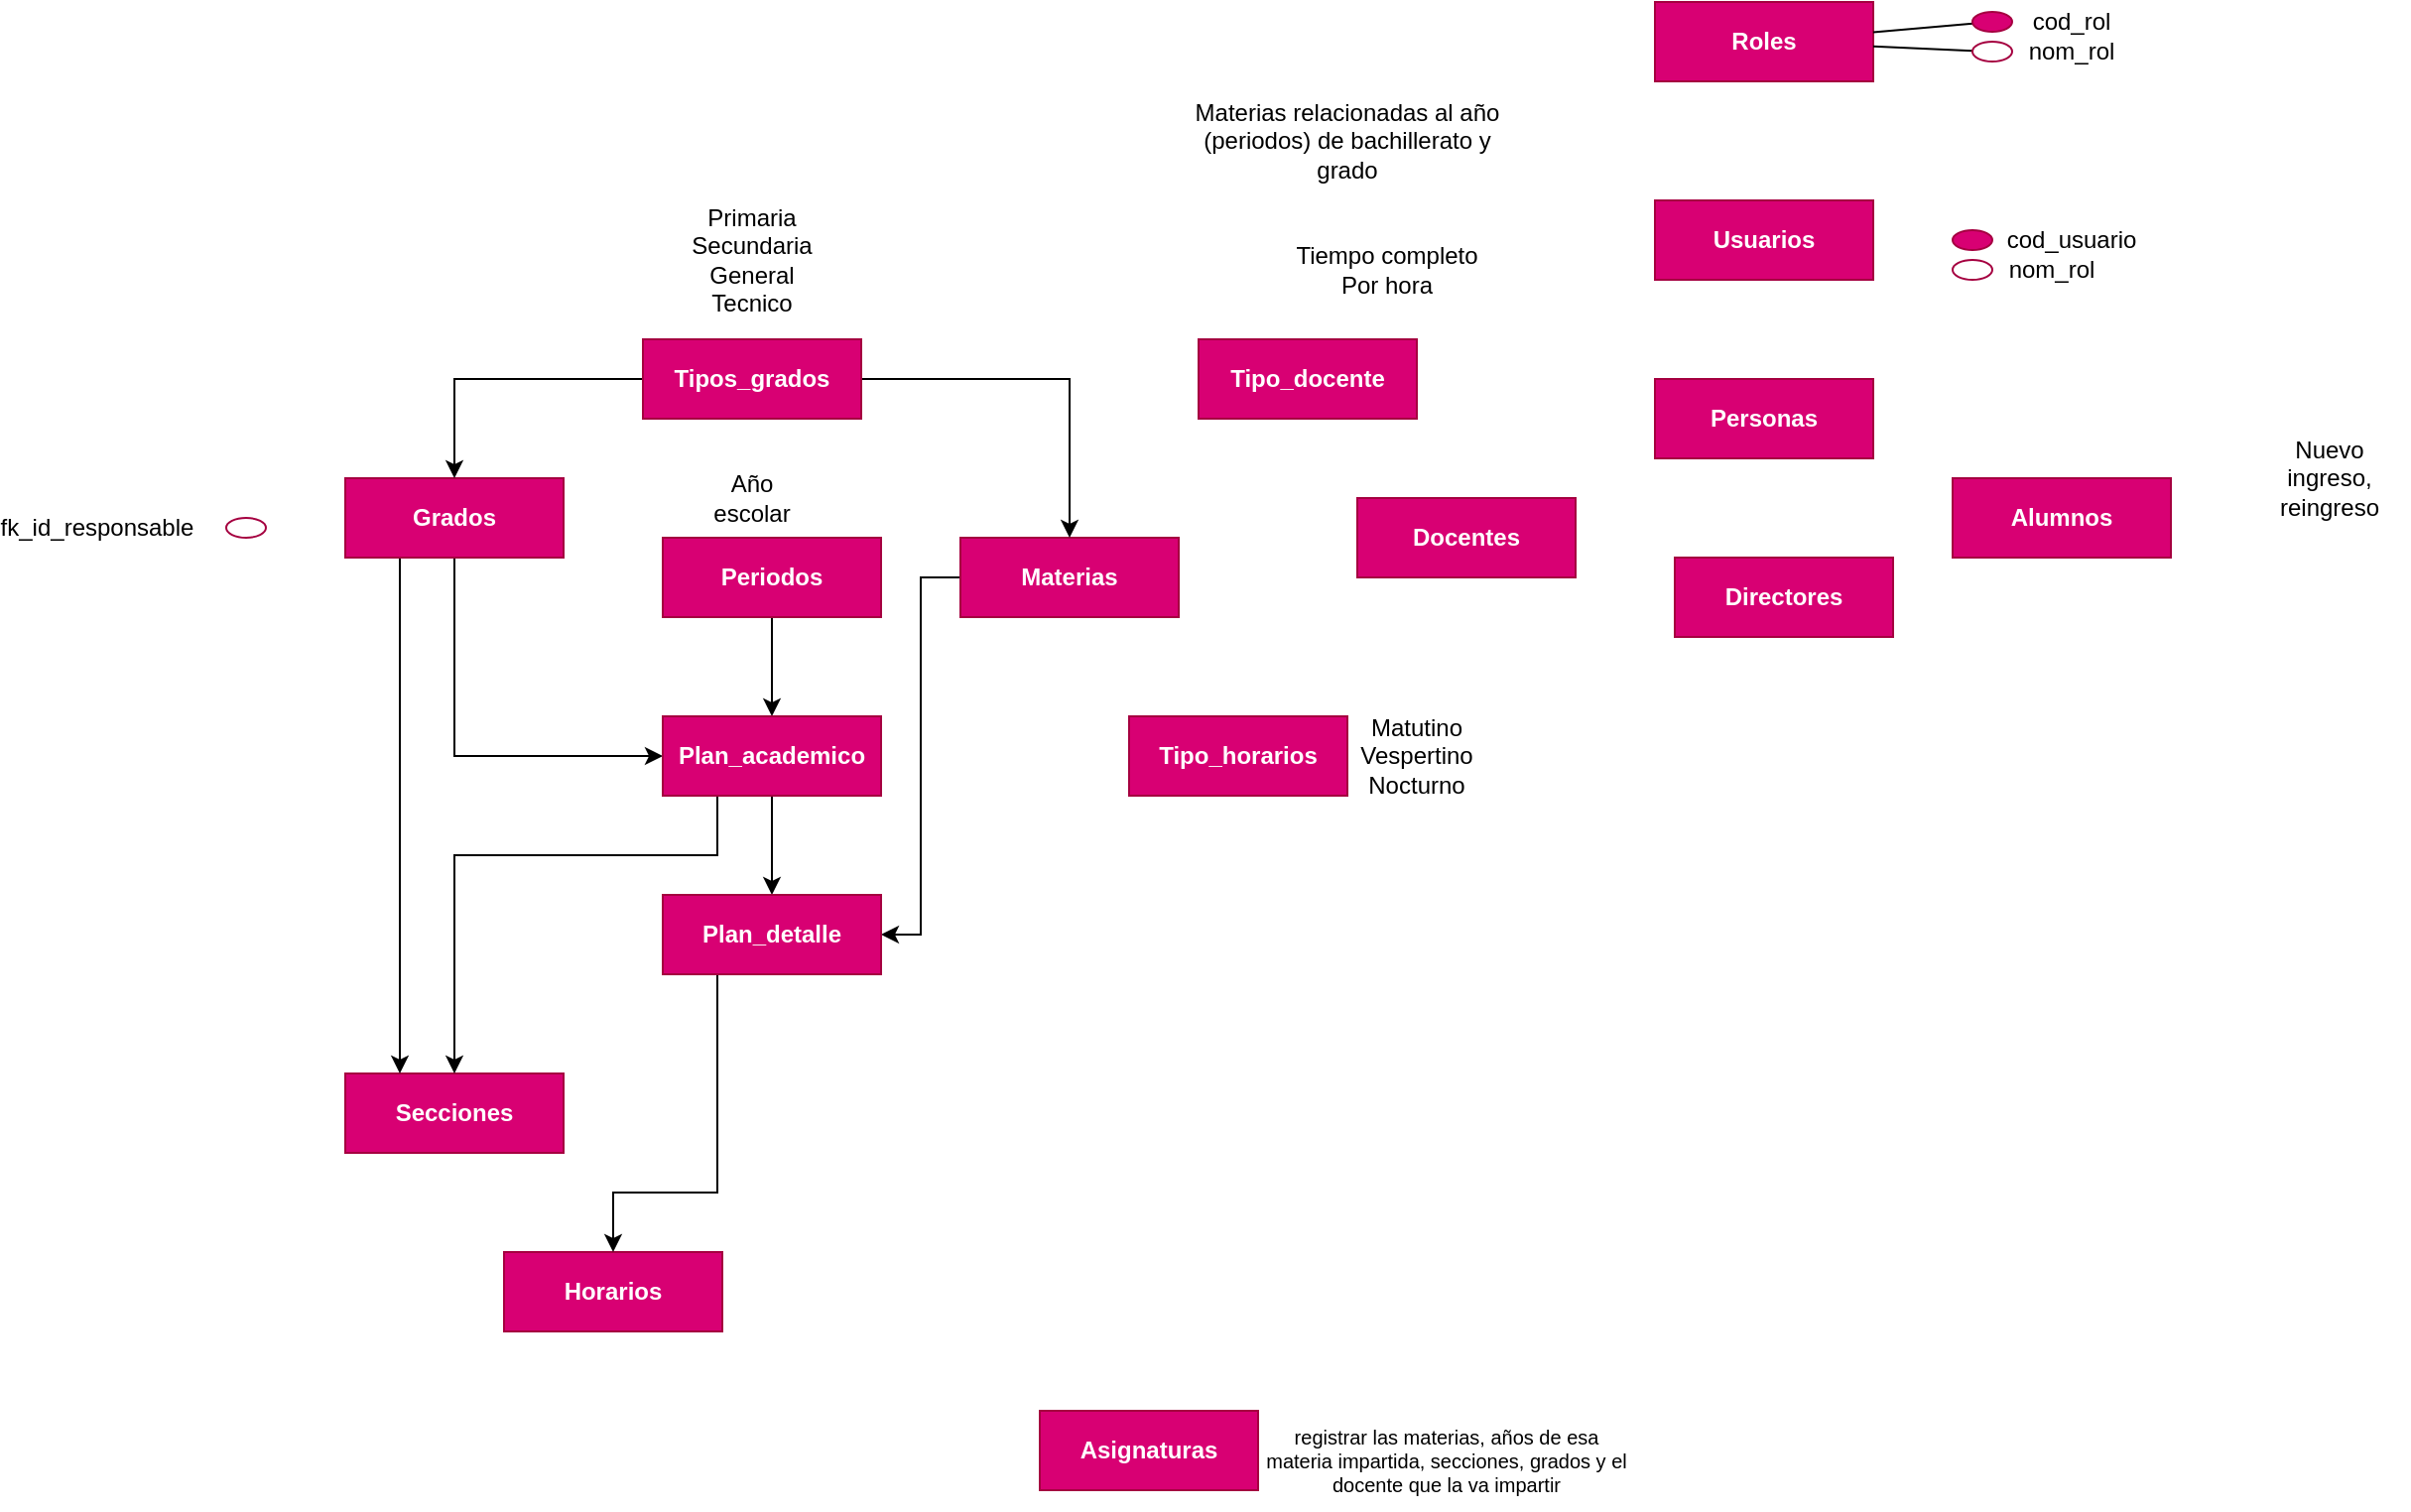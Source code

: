 <mxfile version="13.6.3" type="github">
  <diagram id="Z3SUOvgA0qH0jcRV_NoC" name="opc1">
    <mxGraphModel dx="1587" dy="539" grid="1" gridSize="10" guides="1" tooltips="1" connect="1" arrows="1" fold="1" page="1" pageScale="1" pageWidth="850" pageHeight="1100" math="0" shadow="0">
      <root>
        <mxCell id="0" />
        <mxCell id="1" parent="0" />
        <mxCell id="4XaMbFRDXjhc7i4ORzib-2" value="Usuarios" style="rounded=0;whiteSpace=wrap;html=1;fillColor=#d80073;strokeColor=#A50040;fontColor=#ffffff;fontStyle=1" parent="1" vertex="1">
          <mxGeometry x="580" y="140" width="110" height="40" as="geometry" />
        </mxCell>
        <mxCell id="b8lKw-kGKd8MyjRBLvb2-25" value="Roles" style="rounded=0;whiteSpace=wrap;html=1;fillColor=#d80073;strokeColor=#A50040;fontColor=#ffffff;fontStyle=1" parent="1" vertex="1">
          <mxGeometry x="580" y="40" width="110" height="40" as="geometry" />
        </mxCell>
        <mxCell id="b8lKw-kGKd8MyjRBLvb2-35" value="Personas" style="rounded=0;whiteSpace=wrap;html=1;fillColor=#d80073;strokeColor=#A50040;fontColor=#ffffff;fontStyle=1" parent="1" vertex="1">
          <mxGeometry x="580" y="230" width="110" height="40" as="geometry" />
        </mxCell>
        <mxCell id="b8lKw-kGKd8MyjRBLvb2-42" value="" style="group" parent="1" vertex="1" connectable="0">
          <mxGeometry x="740" y="45" width="20" height="10" as="geometry" />
        </mxCell>
        <mxCell id="b8lKw-kGKd8MyjRBLvb2-43" value="cod_rol" style="text;html=1;strokeColor=none;fillColor=none;align=center;verticalAlign=middle;whiteSpace=wrap;rounded=0;" parent="1" vertex="1">
          <mxGeometry x="770" y="40" width="40" height="20" as="geometry" />
        </mxCell>
        <mxCell id="b8lKw-kGKd8MyjRBLvb2-80" value="" style="edgeStyle=none;rounded=0;sketch=0;orthogonalLoop=1;jettySize=auto;html=1;shadow=0;endArrow=none;endFill=0;fontSize=10;" parent="1" source="b8lKw-kGKd8MyjRBLvb2-44" target="b8lKw-kGKd8MyjRBLvb2-25" edge="1">
          <mxGeometry relative="1" as="geometry" />
        </mxCell>
        <mxCell id="b8lKw-kGKd8MyjRBLvb2-44" value="" style="ellipse;whiteSpace=wrap;html=1;strokeColor=#A50040;fontColor=#ffffff;fillColor=#FFFFFF;" parent="1" vertex="1">
          <mxGeometry x="740" y="60" width="20" height="10" as="geometry" />
        </mxCell>
        <mxCell id="b8lKw-kGKd8MyjRBLvb2-46" value="nom_rol" style="text;html=1;strokeColor=none;fillColor=none;align=center;verticalAlign=middle;whiteSpace=wrap;rounded=0;" parent="1" vertex="1">
          <mxGeometry x="770" y="55" width="40" height="20" as="geometry" />
        </mxCell>
        <mxCell id="b8lKw-kGKd8MyjRBLvb2-47" value="Docentes" style="rounded=0;whiteSpace=wrap;html=1;fillColor=#d80073;strokeColor=#A50040;fontColor=#ffffff;fontStyle=1" parent="1" vertex="1">
          <mxGeometry x="430" y="290" width="110" height="40" as="geometry" />
        </mxCell>
        <mxCell id="b8lKw-kGKd8MyjRBLvb2-48" value="Alumnos" style="rounded=0;whiteSpace=wrap;html=1;fillColor=#d80073;strokeColor=#A50040;fontColor=#ffffff;fontStyle=1" parent="1" vertex="1">
          <mxGeometry x="730" y="280" width="110" height="40" as="geometry" />
        </mxCell>
        <mxCell id="b8lKw-kGKd8MyjRBLvb2-49" value="Directores" style="rounded=0;whiteSpace=wrap;html=1;fillColor=#d80073;strokeColor=#A50040;fontColor=#ffffff;fontStyle=1" parent="1" vertex="1">
          <mxGeometry x="590" y="320" width="110" height="40" as="geometry" />
        </mxCell>
        <mxCell id="b8lKw-kGKd8MyjRBLvb2-79" value="" style="rounded=0;orthogonalLoop=1;jettySize=auto;html=1;fontSize=10;sketch=0;shadow=0;endArrow=none;endFill=0;" parent="1" source="b8lKw-kGKd8MyjRBLvb2-52" target="b8lKw-kGKd8MyjRBLvb2-25" edge="1">
          <mxGeometry relative="1" as="geometry" />
        </mxCell>
        <mxCell id="b8lKw-kGKd8MyjRBLvb2-52" value="" style="ellipse;whiteSpace=wrap;html=1;strokeColor=#A50040;fontColor=#ffffff;fillColor=#d80073;" parent="1" vertex="1">
          <mxGeometry x="740" y="45" width="20" height="10" as="geometry" />
        </mxCell>
        <mxCell id="b8lKw-kGKd8MyjRBLvb2-61" value="cod_usuario" style="text;html=1;strokeColor=none;fillColor=none;align=center;verticalAlign=middle;whiteSpace=wrap;rounded=0;" parent="1" vertex="1">
          <mxGeometry x="760" y="150" width="60" height="20" as="geometry" />
        </mxCell>
        <mxCell id="b8lKw-kGKd8MyjRBLvb2-62" value="" style="ellipse;whiteSpace=wrap;html=1;strokeColor=#A50040;fontColor=#ffffff;fillColor=#d80073;" parent="1" vertex="1">
          <mxGeometry x="730" y="155" width="20" height="10" as="geometry" />
        </mxCell>
        <mxCell id="b8lKw-kGKd8MyjRBLvb2-63" value="" style="ellipse;whiteSpace=wrap;html=1;strokeColor=#A50040;fontColor=#ffffff;fillColor=#FFFFFF;" parent="1" vertex="1">
          <mxGeometry x="730" y="170" width="20" height="10" as="geometry" />
        </mxCell>
        <mxCell id="b8lKw-kGKd8MyjRBLvb2-64" value="nom_rol" style="text;html=1;strokeColor=none;fillColor=none;align=center;verticalAlign=middle;whiteSpace=wrap;rounded=0;" parent="1" vertex="1">
          <mxGeometry x="740" y="165" width="80" height="20" as="geometry" />
        </mxCell>
        <mxCell id="NR2YaWxbIULWB_psVSaY-26" style="edgeStyle=orthogonalEdgeStyle;rounded=0;orthogonalLoop=1;jettySize=auto;html=1;entryX=1;entryY=0.5;entryDx=0;entryDy=0;fontSize=12;" parent="1" source="b8lKw-kGKd8MyjRBLvb2-65" target="NR2YaWxbIULWB_psVSaY-25" edge="1">
          <mxGeometry relative="1" as="geometry" />
        </mxCell>
        <mxCell id="b8lKw-kGKd8MyjRBLvb2-65" value="Materias" style="rounded=0;whiteSpace=wrap;html=1;fillColor=#d80073;strokeColor=#A50040;fontColor=#ffffff;fontStyle=1" parent="1" vertex="1">
          <mxGeometry x="230" y="310" width="110" height="40" as="geometry" />
        </mxCell>
        <mxCell id="NR2YaWxbIULWB_psVSaY-22" style="edgeStyle=orthogonalEdgeStyle;rounded=0;orthogonalLoop=1;jettySize=auto;html=1;exitX=0.5;exitY=1;exitDx=0;exitDy=0;entryX=0.5;entryY=0;entryDx=0;entryDy=0;fontSize=12;" parent="1" source="b8lKw-kGKd8MyjRBLvb2-66" target="NR2YaWxbIULWB_psVSaY-19" edge="1">
          <mxGeometry relative="1" as="geometry" />
        </mxCell>
        <mxCell id="b8lKw-kGKd8MyjRBLvb2-66" value="Periodos" style="rounded=0;whiteSpace=wrap;html=1;fillColor=#d80073;strokeColor=#A50040;fontColor=#ffffff;fontStyle=1" parent="1" vertex="1">
          <mxGeometry x="80" y="310" width="110" height="40" as="geometry" />
        </mxCell>
        <mxCell id="b8lKw-kGKd8MyjRBLvb2-68" value="Materias relacionadas al año (periodos) de bachillerato y grado" style="text;html=1;strokeColor=none;fillColor=none;align=center;verticalAlign=middle;whiteSpace=wrap;rounded=0;" parent="1" vertex="1">
          <mxGeometry x="340" y="100" width="170" height="20" as="geometry" />
        </mxCell>
        <mxCell id="b8lKw-kGKd8MyjRBLvb2-72" value="Año escolar" style="text;html=1;strokeColor=none;fillColor=none;align=center;verticalAlign=middle;whiteSpace=wrap;rounded=0;" parent="1" vertex="1">
          <mxGeometry x="105" y="280" width="40" height="20" as="geometry" />
        </mxCell>
        <mxCell id="b8lKw-kGKd8MyjRBLvb2-74" value="Secciones" style="rounded=0;whiteSpace=wrap;html=1;fillColor=#d80073;strokeColor=#A50040;fontColor=#ffffff;fontStyle=1" parent="1" vertex="1">
          <mxGeometry x="-80" y="580" width="110" height="40" as="geometry" />
        </mxCell>
        <mxCell id="NR2YaWxbIULWB_psVSaY-20" style="edgeStyle=orthogonalEdgeStyle;rounded=0;orthogonalLoop=1;jettySize=auto;html=1;exitX=0.5;exitY=1;exitDx=0;exitDy=0;entryX=0;entryY=0.5;entryDx=0;entryDy=0;fontSize=12;" parent="1" source="b8lKw-kGKd8MyjRBLvb2-75" target="NR2YaWxbIULWB_psVSaY-19" edge="1">
          <mxGeometry relative="1" as="geometry" />
        </mxCell>
        <mxCell id="GyppBiyQgEA9VhqEIzXW-1" style="edgeStyle=orthogonalEdgeStyle;rounded=0;orthogonalLoop=1;jettySize=auto;html=1;exitX=0.25;exitY=1;exitDx=0;exitDy=0;entryX=0.25;entryY=0;entryDx=0;entryDy=0;" edge="1" parent="1" source="b8lKw-kGKd8MyjRBLvb2-75" target="b8lKw-kGKd8MyjRBLvb2-74">
          <mxGeometry relative="1" as="geometry" />
        </mxCell>
        <mxCell id="b8lKw-kGKd8MyjRBLvb2-75" value="Grados" style="rounded=0;whiteSpace=wrap;html=1;fillColor=#d80073;strokeColor=#A50040;fontColor=#ffffff;fontStyle=1" parent="1" vertex="1">
          <mxGeometry x="-80" y="280" width="110" height="40" as="geometry" />
        </mxCell>
        <mxCell id="b8lKw-kGKd8MyjRBLvb2-76" value="Asignaturas" style="rounded=0;whiteSpace=wrap;html=1;fillColor=#d80073;strokeColor=#A50040;fontColor=#ffffff;fontStyle=1;fontSize=12;" parent="1" vertex="1">
          <mxGeometry x="270" y="750" width="110" height="40" as="geometry" />
        </mxCell>
        <mxCell id="NR2YaWxbIULWB_psVSaY-11" style="edgeStyle=orthogonalEdgeStyle;rounded=0;orthogonalLoop=1;jettySize=auto;html=1;entryX=0.5;entryY=0;entryDx=0;entryDy=0;" parent="1" source="b8lKw-kGKd8MyjRBLvb2-77" target="b8lKw-kGKd8MyjRBLvb2-65" edge="1">
          <mxGeometry relative="1" as="geometry" />
        </mxCell>
        <mxCell id="NR2YaWxbIULWB_psVSaY-12" style="edgeStyle=orthogonalEdgeStyle;rounded=0;orthogonalLoop=1;jettySize=auto;html=1;" parent="1" source="b8lKw-kGKd8MyjRBLvb2-77" target="b8lKw-kGKd8MyjRBLvb2-75" edge="1">
          <mxGeometry relative="1" as="geometry" />
        </mxCell>
        <mxCell id="b8lKw-kGKd8MyjRBLvb2-77" value="Tipos_grados" style="rounded=0;whiteSpace=wrap;html=1;fillColor=#d80073;strokeColor=#A50040;fontColor=#ffffff;fontStyle=1" parent="1" vertex="1">
          <mxGeometry x="70" y="210" width="110" height="40" as="geometry" />
        </mxCell>
        <mxCell id="b8lKw-kGKd8MyjRBLvb2-78" value="Primaria&lt;br&gt;Secundaria&lt;br&gt;General&lt;br&gt;Tecnico&lt;br&gt;" style="text;html=1;strokeColor=none;fillColor=none;align=center;verticalAlign=middle;whiteSpace=wrap;rounded=0;" parent="1" vertex="1">
          <mxGeometry x="105" y="150" width="40" height="40" as="geometry" />
        </mxCell>
        <mxCell id="b8lKw-kGKd8MyjRBLvb2-81" value="registrar las materias, años de esa materia impartida, secciones, grados&amp;nbsp;y el docente que la va impartir" style="text;html=1;strokeColor=none;fillColor=none;align=center;verticalAlign=middle;whiteSpace=wrap;rounded=0;fontSize=10;" parent="1" vertex="1">
          <mxGeometry x="380" y="750" width="190" height="50" as="geometry" />
        </mxCell>
        <mxCell id="NR2YaWxbIULWB_psVSaY-3" value="Horarios" style="rounded=0;whiteSpace=wrap;html=1;fillColor=#d80073;strokeColor=#A50040;fontColor=#ffffff;fontStyle=1" parent="1" vertex="1">
          <mxGeometry y="670" width="110" height="40" as="geometry" />
        </mxCell>
        <mxCell id="NR2YaWxbIULWB_psVSaY-4" value="Tipo_horarios" style="rounded=0;whiteSpace=wrap;html=1;fillColor=#d80073;strokeColor=#A50040;fontColor=#ffffff;fontStyle=1" parent="1" vertex="1">
          <mxGeometry x="315" y="400" width="110" height="40" as="geometry" />
        </mxCell>
        <mxCell id="NR2YaWxbIULWB_psVSaY-5" value="Matutino&lt;br&gt;Vespertino&lt;br&gt;Nocturno" style="text;html=1;strokeColor=none;fillColor=none;align=center;verticalAlign=middle;whiteSpace=wrap;rounded=0;" parent="1" vertex="1">
          <mxGeometry x="440" y="410" width="40" height="20" as="geometry" />
        </mxCell>
        <mxCell id="NR2YaWxbIULWB_psVSaY-16" value="Tipo_docente" style="rounded=0;whiteSpace=wrap;html=1;fillColor=#d80073;strokeColor=#A50040;fontColor=#ffffff;fontStyle=1" parent="1" vertex="1">
          <mxGeometry x="350" y="210" width="110" height="40" as="geometry" />
        </mxCell>
        <mxCell id="NR2YaWxbIULWB_psVSaY-17" value="Tiempo completo&lt;br&gt;Por hora" style="text;html=1;strokeColor=none;fillColor=none;align=center;verticalAlign=middle;whiteSpace=wrap;rounded=0;fontSize=12;" parent="1" vertex="1">
          <mxGeometry x="370" y="165" width="150" height="20" as="geometry" />
        </mxCell>
        <mxCell id="NR2YaWxbIULWB_psVSaY-18" value="Nuevo ingreso, reingreso" style="text;html=1;strokeColor=none;fillColor=none;align=center;verticalAlign=middle;whiteSpace=wrap;rounded=0;fontSize=12;" parent="1" vertex="1">
          <mxGeometry x="880" y="270" width="80" height="20" as="geometry" />
        </mxCell>
        <mxCell id="NR2YaWxbIULWB_psVSaY-27" value="" style="edgeStyle=orthogonalEdgeStyle;rounded=0;orthogonalLoop=1;jettySize=auto;html=1;fontSize=12;" parent="1" source="NR2YaWxbIULWB_psVSaY-19" target="NR2YaWxbIULWB_psVSaY-25" edge="1">
          <mxGeometry relative="1" as="geometry" />
        </mxCell>
        <mxCell id="GyppBiyQgEA9VhqEIzXW-3" style="edgeStyle=orthogonalEdgeStyle;rounded=0;orthogonalLoop=1;jettySize=auto;html=1;exitX=0.25;exitY=1;exitDx=0;exitDy=0;entryX=0.5;entryY=0;entryDx=0;entryDy=0;" edge="1" parent="1" source="NR2YaWxbIULWB_psVSaY-19" target="b8lKw-kGKd8MyjRBLvb2-74">
          <mxGeometry relative="1" as="geometry">
            <Array as="points">
              <mxPoint x="108" y="470" />
              <mxPoint x="-25" y="470" />
            </Array>
          </mxGeometry>
        </mxCell>
        <mxCell id="NR2YaWxbIULWB_psVSaY-19" value="Plan_academico" style="rounded=0;whiteSpace=wrap;html=1;fillColor=#d80073;strokeColor=#A50040;fontColor=#ffffff;fontStyle=1" parent="1" vertex="1">
          <mxGeometry x="80" y="400" width="110" height="40" as="geometry" />
        </mxCell>
        <mxCell id="GyppBiyQgEA9VhqEIzXW-4" style="edgeStyle=orthogonalEdgeStyle;rounded=0;orthogonalLoop=1;jettySize=auto;html=1;exitX=0.25;exitY=1;exitDx=0;exitDy=0;entryX=0.5;entryY=0;entryDx=0;entryDy=0;" edge="1" parent="1" source="NR2YaWxbIULWB_psVSaY-25" target="NR2YaWxbIULWB_psVSaY-3">
          <mxGeometry relative="1" as="geometry">
            <Array as="points">
              <mxPoint x="108" y="640" />
              <mxPoint x="55" y="640" />
            </Array>
          </mxGeometry>
        </mxCell>
        <mxCell id="NR2YaWxbIULWB_psVSaY-25" value="Plan_detalle" style="rounded=0;whiteSpace=wrap;html=1;fillColor=#d80073;strokeColor=#A50040;fontColor=#ffffff;fontStyle=1" parent="1" vertex="1">
          <mxGeometry x="80" y="490" width="110" height="40" as="geometry" />
        </mxCell>
        <mxCell id="NR2YaWxbIULWB_psVSaY-28" value="" style="ellipse;whiteSpace=wrap;html=1;strokeColor=#A50040;fontColor=#ffffff;fillColor=#FFFFFF;" parent="1" vertex="1">
          <mxGeometry x="-140" y="300" width="20" height="10" as="geometry" />
        </mxCell>
        <mxCell id="NR2YaWxbIULWB_psVSaY-29" value="fk_id_responsable" style="text;html=1;strokeColor=none;fillColor=none;align=center;verticalAlign=middle;whiteSpace=wrap;rounded=0;fontSize=12;" parent="1" vertex="1">
          <mxGeometry x="-250" y="295" width="90" height="20" as="geometry" />
        </mxCell>
      </root>
    </mxGraphModel>
  </diagram>
</mxfile>
